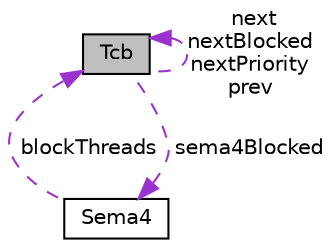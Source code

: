 digraph "Tcb"
{
 // LATEX_PDF_SIZE
  edge [fontname="Helvetica",fontsize="10",labelfontname="Helvetica",labelfontsize="10"];
  node [fontname="Helvetica",fontsize="10",shape=record];
  Node1 [label="Tcb",height=0.2,width=0.4,color="black", fillcolor="grey75", style="filled", fontcolor="black",tooltip=" "];
  Node1 -> Node1 [dir="back",color="darkorchid3",fontsize="10",style="dashed",label=" next\nnextBlocked\nnextPriority\nprev" ,fontname="Helvetica"];
  Node2 -> Node1 [dir="back",color="darkorchid3",fontsize="10",style="dashed",label=" sema4Blocked" ,fontname="Helvetica"];
  Node2 [label="Sema4",height=0.2,width=0.4,color="black", fillcolor="white", style="filled",URL="$struct_sema4.html",tooltip=" "];
  Node1 -> Node2 [dir="back",color="darkorchid3",fontsize="10",style="dashed",label=" blockThreads" ,fontname="Helvetica"];
}
